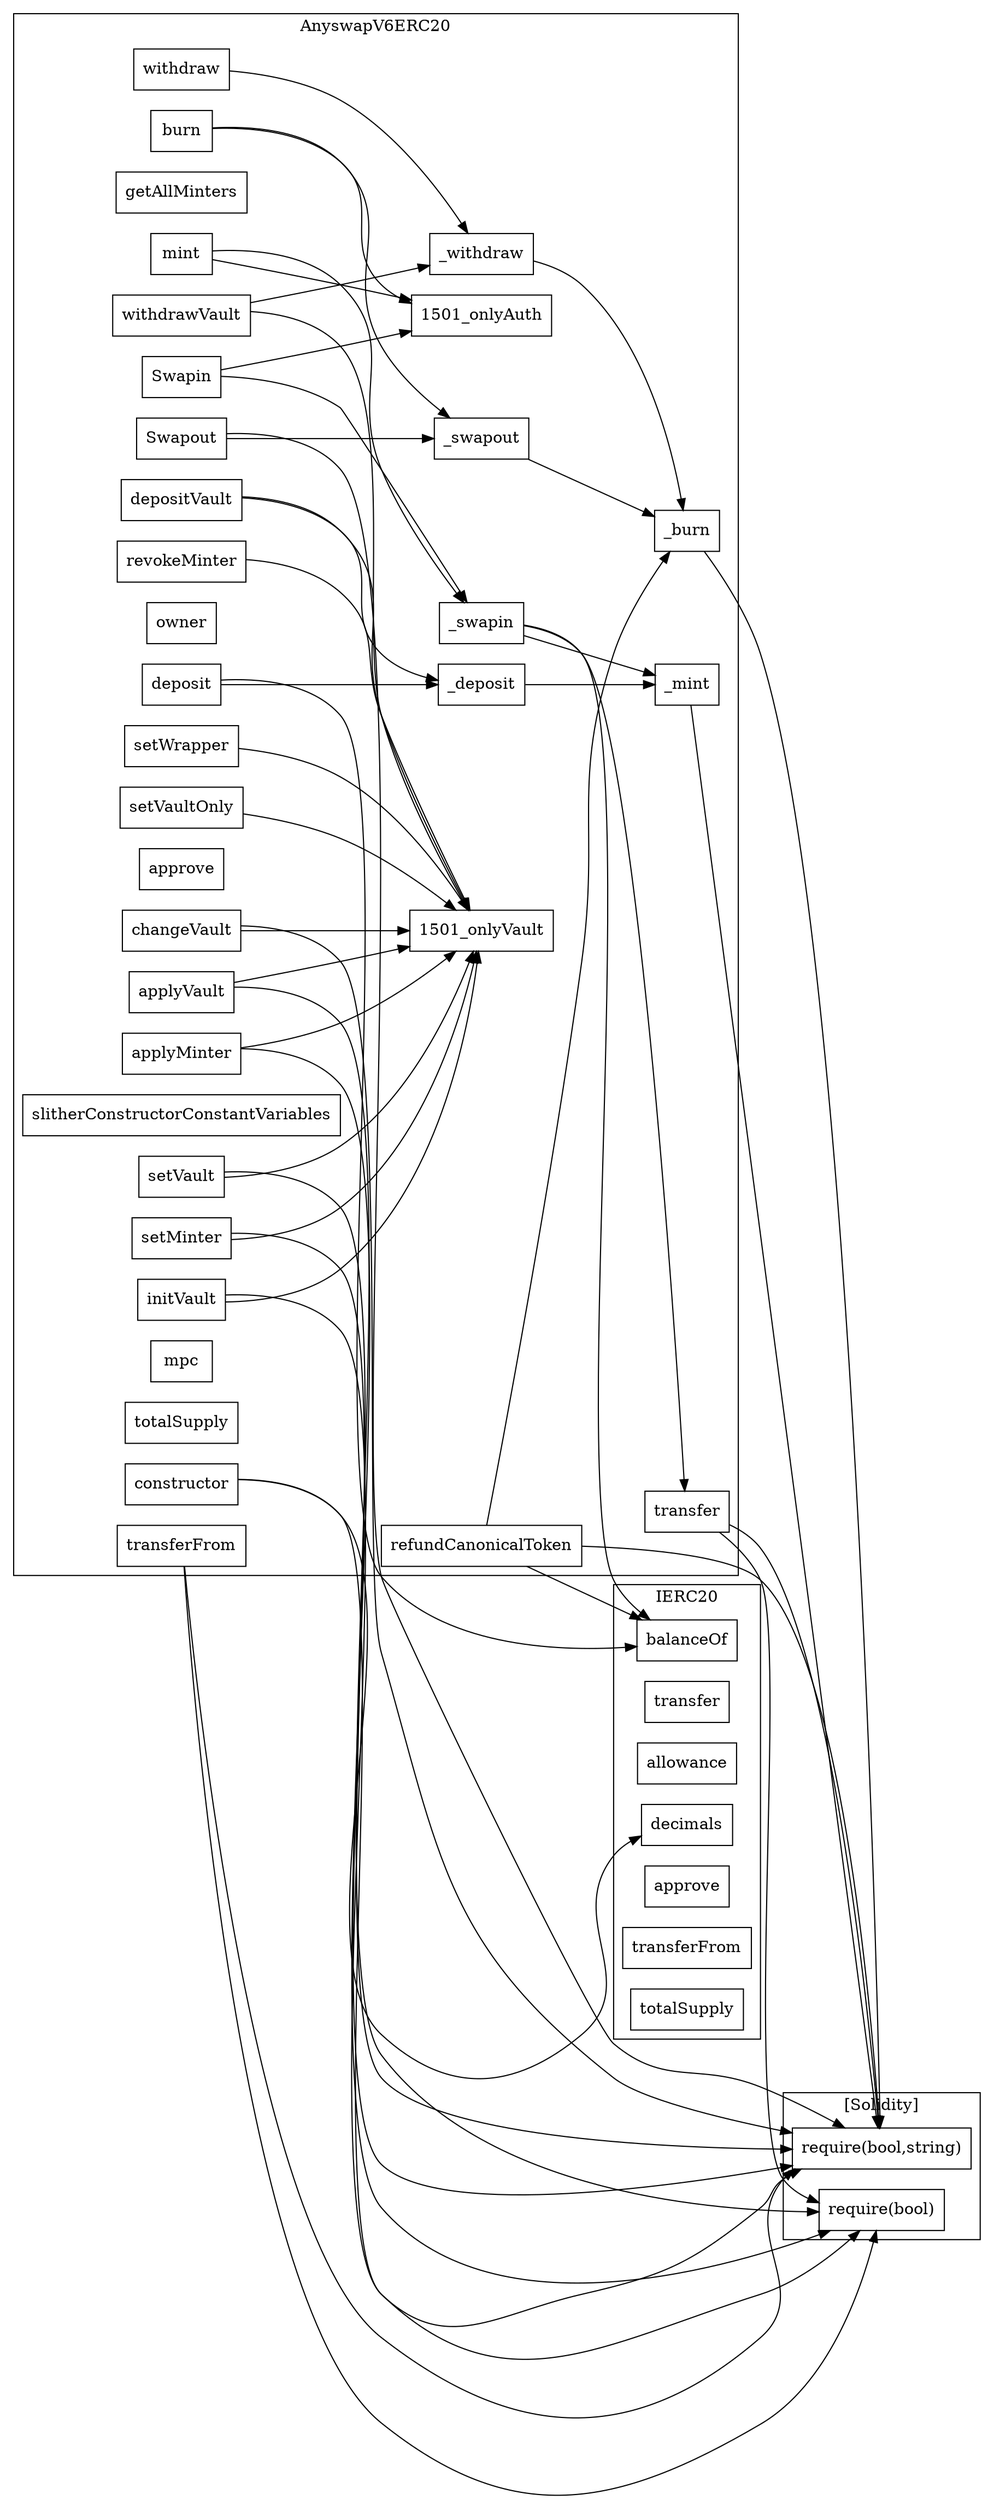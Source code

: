 strict digraph {
rankdir="LR"
node [shape=box]
subgraph cluster_74_IERC20 {
label = "IERC20"
"74_decimals" [label="decimals"]
"74_transfer" [label="transfer"]
"74_allowance" [label="allowance"]
"74_balanceOf" [label="balanceOf"]
"74_approve" [label="approve"]
"74_transferFrom" [label="transferFrom"]
"74_totalSupply" [label="totalSupply"]
}subgraph cluster_1501_AnyswapV6ERC20 {
label = "AnyswapV6ERC20"
"1501_Swapout" [label="Swapout"]
"1501__withdraw" [label="_withdraw"]
"1501_changeVault" [label="changeVault"]
"1501_getAllMinters" [label="getAllMinters"]
"1501_transfer" [label="transfer"]
"1501_applyVault" [label="applyVault"]
"1501_burn" [label="burn"]
"1501__deposit" [label="_deposit"]
"1501_withdrawVault" [label="withdrawVault"]
"1501_depositVault" [label="depositVault"]
"1501_transferFrom" [label="transferFrom"]
"1501_withdraw" [label="withdraw"]
"1501__mint" [label="_mint"]
"1501__burn" [label="_burn"]
"1501_owner" [label="owner"]
"1501_mint" [label="mint"]
"1501_applyMinter" [label="applyMinter"]
"1501_deposit" [label="deposit"]
"1501_approve" [label="approve"]
"1501__swapin" [label="_swapin"]
"1501__swapout" [label="_swapout"]
"1501_revokeMinter" [label="revokeMinter"]
"1501_Swapin" [label="Swapin"]
"1501_setWrapper" [label="setWrapper"]
"1501_slitherConstructorConstantVariables" [label="slitherConstructorConstantVariables"]
"1501_setMinter" [label="setMinter"]
"1501_constructor" [label="constructor"]
"1501_setVault" [label="setVault"]
"1501_mpc" [label="mpc"]
"1501_totalSupply" [label="totalSupply"]
"1501_initVault" [label="initVault"]
"1501_setVaultOnly" [label="setVaultOnly"]
"1501_refundCanonicalToken" [label="refundCanonicalToken"]
"1501__swapin" -> "1501__mint"
"1501_setWrapper" -> "1501_onlyVault"
"1501_initVault" -> "1501_onlyVault"
"1501__swapout" -> "1501__burn"
"1501_depositVault" -> "1501_onlyVault"
"1501__withdraw" -> "1501__burn"
"1501_changeVault" -> "1501_onlyVault"
"1501_deposit" -> "1501__deposit"
"1501_withdraw" -> "1501__withdraw"
"1501__deposit" -> "1501__mint"
"1501_setMinter" -> "1501_onlyVault"
"1501_revokeMinter" -> "1501_onlyVault"
"1501_withdrawVault" -> "1501__withdraw"
"1501_setVaultOnly" -> "1501_onlyVault"
"1501_setVault" -> "1501_onlyVault"
"1501_Swapout" -> "1501__swapout"
"1501_mint" -> "1501_onlyAuth"
"1501_Swapin" -> "1501_onlyAuth"
"1501_refundCanonicalToken" -> "1501__burn"
"1501_applyVault" -> "1501_onlyVault"
"1501_burn" -> "1501__swapout"
"1501_applyMinter" -> "1501_onlyVault"
"1501_depositVault" -> "1501__deposit"
"1501_Swapin" -> "1501__swapin"
"1501_mint" -> "1501__swapin"
"1501_burn" -> "1501_onlyAuth"
"1501_withdrawVault" -> "1501_onlyVault"
}subgraph cluster_solidity {
label = "[Solidity]"
"require(bool)" 
"require(bool,string)" 
"1501_setVault" -> "require(bool,string)"
"1501_constructor" -> "require(bool,string)"
"1501_changeVault" -> "require(bool,string)"
"1501_transfer" -> "require(bool,string)"
"1501_initVault" -> "require(bool)"
"1501_applyVault" -> "require(bool)"
"1501_Swapout" -> "require(bool,string)"
"1501_transferFrom" -> "require(bool,string)"
"1501_refundCanonicalToken" -> "require(bool,string)"
"1501_setMinter" -> "require(bool,string)"
"1501__mint" -> "require(bool,string)"
"1501_applyMinter" -> "require(bool)"
"1501__burn" -> "require(bool,string)"
"1501_transfer" -> "require(bool)"
"1501_transferFrom" -> "require(bool)"
}"1501_deposit" -> "74_balanceOf"
"1501__swapin" -> "1501_transfer"
"1501__swapin" -> "74_balanceOf"
"1501_constructor" -> "74_decimals"
"1501_refundCanonicalToken" -> "74_balanceOf"
}